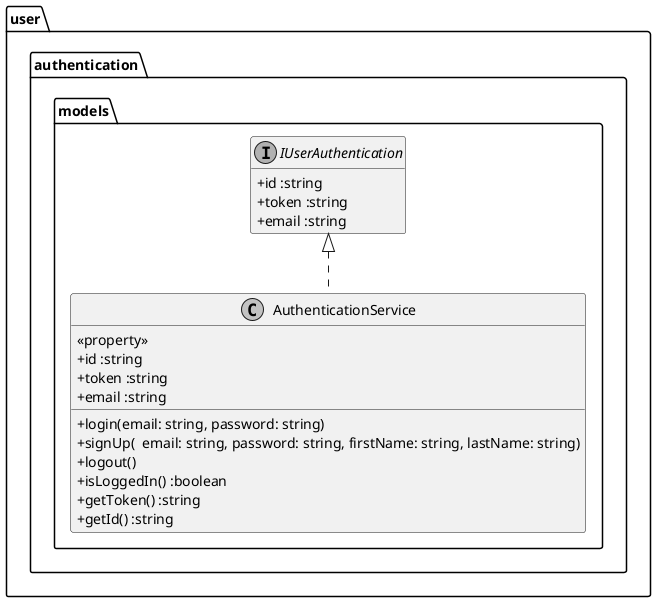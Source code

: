 @startuml

 skinparam monochrome true
 skinparam classAttributeIconSize 0
 top to bottom direction
package "user.authentication.models"{
  
  interface "IUserAuthentication" {
    + id :string
    + token :string
    + email :string
    
  }
  hide IUserAuthentication  methods

class "AuthenticationService" {
  + login(email: string, password: string)
  + signUp(  email: string, password: string, firstName: string, lastName: string)
  + logout()
  + isLoggedIn() :boolean
  + getToken() :string
  + getId() :string
  <<property>>
    + id :string
    + token :string
    + email :string
}

  IUserAuthentication <|.. AuthenticationService
  
}


@enduml